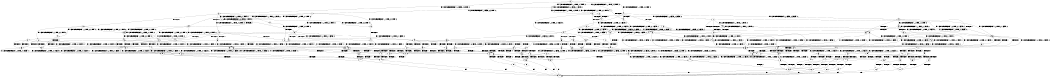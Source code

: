 digraph BCG {
size = "7, 10.5";
center = TRUE;
node [shape = circle];
0 [peripheries = 2];
0 -> 1 [label = "EX !0 !ATOMIC_EXCH_BRANCH (1, +1, TRUE, +0, 2, TRUE) !:0:"];
0 -> 2 [label = "EX !1 !ATOMIC_EXCH_BRANCH (1, +0, TRUE, +0, 1, TRUE) !:0:"];
0 -> 3 [label = "EX !2 !ATOMIC_EXCH_BRANCH (1, +0, FALSE, +0, 3, TRUE) !:0:"];
0 -> 4 [label = "EX !0 !ATOMIC_EXCH_BRANCH (1, +1, TRUE, +0, 2, TRUE) !:0:"];
1 -> 5 [label = "TERMINATE !0"];
2 -> 6 [label = "EX !0 !ATOMIC_EXCH_BRANCH (1, +1, TRUE, +0, 2, TRUE) !:0:"];
2 -> 7 [label = "EX !2 !ATOMIC_EXCH_BRANCH (1, +0, FALSE, +0, 3, TRUE) !:0:"];
2 -> 8 [label = "EX !0 !ATOMIC_EXCH_BRANCH (1, +1, TRUE, +0, 2, TRUE) !:0:"];
2 -> 2 [label = "EX !1 !ATOMIC_EXCH_BRANCH (1, +0, TRUE, +0, 1, TRUE) !:0:"];
3 -> 9 [label = "EX !0 !ATOMIC_EXCH_BRANCH (1, +1, TRUE, +0, 2, TRUE) !:0:"];
3 -> 10 [label = "TERMINATE !2"];
3 -> 11 [label = "EX !1 !ATOMIC_EXCH_BRANCH (1, +0, TRUE, +0, 1, TRUE) !:0:"];
3 -> 12 [label = "EX !0 !ATOMIC_EXCH_BRANCH (1, +1, TRUE, +0, 2, TRUE) !:0:"];
4 -> 5 [label = "TERMINATE !0"];
4 -> 13 [label = "TERMINATE !0"];
4 -> 14 [label = "EX !1 !ATOMIC_EXCH_BRANCH (1, +0, TRUE, +0, 1, FALSE) !:0:"];
4 -> 15 [label = "EX !2 !ATOMIC_EXCH_BRANCH (1, +0, FALSE, +0, 3, FALSE) !:0:"];
5 -> 16 [label = "EX !1 !ATOMIC_EXCH_BRANCH (1, +0, TRUE, +0, 1, FALSE) !:1:"];
6 -> 17 [label = "TERMINATE !0"];
7 -> 18 [label = "EX !0 !ATOMIC_EXCH_BRANCH (1, +1, TRUE, +0, 2, TRUE) !:0:"];
7 -> 19 [label = "TERMINATE !2"];
7 -> 20 [label = "EX !0 !ATOMIC_EXCH_BRANCH (1, +1, TRUE, +0, 2, TRUE) !:0:"];
7 -> 11 [label = "EX !1 !ATOMIC_EXCH_BRANCH (1, +0, TRUE, +0, 1, TRUE) !:0:"];
8 -> 17 [label = "TERMINATE !0"];
8 -> 21 [label = "TERMINATE !0"];
8 -> 22 [label = "EX !2 !ATOMIC_EXCH_BRANCH (1, +0, FALSE, +0, 3, FALSE) !:0:"];
8 -> 14 [label = "EX !1 !ATOMIC_EXCH_BRANCH (1, +0, TRUE, +0, 1, FALSE) !:0:"];
9 -> 23 [label = "TERMINATE !0"];
10 -> 24 [label = "EX !0 !ATOMIC_EXCH_BRANCH (1, +1, TRUE, +0, 2, TRUE) !:0:"];
10 -> 25 [label = "EX !1 !ATOMIC_EXCH_BRANCH (1, +0, TRUE, +0, 1, TRUE) !:0:"];
10 -> 26 [label = "EX !0 !ATOMIC_EXCH_BRANCH (1, +1, TRUE, +0, 2, TRUE) !:0:"];
11 -> 18 [label = "EX !0 !ATOMIC_EXCH_BRANCH (1, +1, TRUE, +0, 2, TRUE) !:0:"];
11 -> 19 [label = "TERMINATE !2"];
11 -> 20 [label = "EX !0 !ATOMIC_EXCH_BRANCH (1, +1, TRUE, +0, 2, TRUE) !:0:"];
11 -> 11 [label = "EX !1 !ATOMIC_EXCH_BRANCH (1, +0, TRUE, +0, 1, TRUE) !:0:"];
12 -> 23 [label = "TERMINATE !0"];
12 -> 27 [label = "TERMINATE !2"];
12 -> 28 [label = "TERMINATE !0"];
12 -> 29 [label = "EX !1 !ATOMIC_EXCH_BRANCH (1, +0, TRUE, +0, 1, FALSE) !:0:"];
13 -> 16 [label = "EX !1 !ATOMIC_EXCH_BRANCH (1, +0, TRUE, +0, 1, FALSE) !:1:"];
13 -> 30 [label = "EX !1 !ATOMIC_EXCH_BRANCH (1, +0, TRUE, +0, 1, FALSE) !:1:"];
13 -> 31 [label = "EX !2 !ATOMIC_EXCH_BRANCH (1, +0, FALSE, +0, 3, FALSE) !:1:"];
14 -> 32 [label = "TERMINATE !0"];
14 -> 33 [label = "TERMINATE !1"];
14 -> 34 [label = "TERMINATE !0"];
14 -> 35 [label = "EX !2 !ATOMIC_EXCH_BRANCH (1, +0, FALSE, +0, 3, TRUE) !:0:"];
15 -> 36 [label = "TERMINATE !0"];
15 -> 37 [label = "TERMINATE !0"];
15 -> 38 [label = "EX !1 !ATOMIC_EXCH_BRANCH (1, +0, TRUE, +0, 1, FALSE) !:0:"];
15 -> 39 [label = "EX !2 !ATOMIC_EXCH_BRANCH (1, +1, TRUE, +1, 2, TRUE) !:0:"];
16 -> 40 [label = "TERMINATE !1"];
17 -> 16 [label = "EX !1 !ATOMIC_EXCH_BRANCH (1, +0, TRUE, +0, 1, FALSE) !:1:"];
18 -> 41 [label = "TERMINATE !0"];
19 -> 42 [label = "EX !0 !ATOMIC_EXCH_BRANCH (1, +1, TRUE, +0, 2, TRUE) !:0:"];
19 -> 43 [label = "EX !0 !ATOMIC_EXCH_BRANCH (1, +1, TRUE, +0, 2, TRUE) !:0:"];
19 -> 25 [label = "EX !1 !ATOMIC_EXCH_BRANCH (1, +0, TRUE, +0, 1, TRUE) !:0:"];
20 -> 41 [label = "TERMINATE !0"];
20 -> 44 [label = "TERMINATE !2"];
20 -> 45 [label = "TERMINATE !0"];
20 -> 29 [label = "EX !1 !ATOMIC_EXCH_BRANCH (1, +0, TRUE, +0, 1, FALSE) !:0:"];
21 -> 16 [label = "EX !1 !ATOMIC_EXCH_BRANCH (1, +0, TRUE, +0, 1, FALSE) !:1:"];
21 -> 46 [label = "EX !2 !ATOMIC_EXCH_BRANCH (1, +0, FALSE, +0, 3, FALSE) !:1:"];
21 -> 30 [label = "EX !1 !ATOMIC_EXCH_BRANCH (1, +0, TRUE, +0, 1, FALSE) !:1:"];
22 -> 47 [label = "TERMINATE !0"];
22 -> 48 [label = "TERMINATE !0"];
22 -> 49 [label = "EX !2 !ATOMIC_EXCH_BRANCH (1, +1, TRUE, +1, 2, TRUE) !:0:"];
22 -> 38 [label = "EX !1 !ATOMIC_EXCH_BRANCH (1, +0, TRUE, +0, 1, FALSE) !:0:"];
23 -> 50 [label = "EX !1 !ATOMIC_EXCH_BRANCH (1, +0, TRUE, +0, 1, FALSE) !:1:"];
24 -> 51 [label = "TERMINATE !0"];
25 -> 42 [label = "EX !0 !ATOMIC_EXCH_BRANCH (1, +1, TRUE, +0, 2, TRUE) !:0:"];
25 -> 43 [label = "EX !0 !ATOMIC_EXCH_BRANCH (1, +1, TRUE, +0, 2, TRUE) !:0:"];
25 -> 25 [label = "EX !1 !ATOMIC_EXCH_BRANCH (1, +0, TRUE, +0, 1, TRUE) !:0:"];
26 -> 51 [label = "TERMINATE !0"];
26 -> 52 [label = "TERMINATE !0"];
26 -> 53 [label = "EX !1 !ATOMIC_EXCH_BRANCH (1, +0, TRUE, +0, 1, FALSE) !:0:"];
27 -> 51 [label = "TERMINATE !0"];
27 -> 52 [label = "TERMINATE !0"];
27 -> 53 [label = "EX !1 !ATOMIC_EXCH_BRANCH (1, +0, TRUE, +0, 1, FALSE) !:0:"];
28 -> 50 [label = "EX !1 !ATOMIC_EXCH_BRANCH (1, +0, TRUE, +0, 1, FALSE) !:1:"];
28 -> 54 [label = "TERMINATE !2"];
28 -> 55 [label = "EX !1 !ATOMIC_EXCH_BRANCH (1, +0, TRUE, +0, 1, FALSE) !:1:"];
29 -> 56 [label = "TERMINATE !0"];
29 -> 57 [label = "TERMINATE !1"];
29 -> 58 [label = "TERMINATE !2"];
29 -> 59 [label = "TERMINATE !0"];
30 -> 40 [label = "TERMINATE !1"];
30 -> 60 [label = "TERMINATE !1"];
30 -> 61 [label = "EX !2 !ATOMIC_EXCH_BRANCH (1, +0, FALSE, +0, 3, TRUE) !:1:"];
31 -> 62 [label = "EX !1 !ATOMIC_EXCH_BRANCH (1, +0, TRUE, +0, 1, FALSE) !:1:"];
31 -> 63 [label = "EX !1 !ATOMIC_EXCH_BRANCH (1, +0, TRUE, +0, 1, FALSE) !:1:"];
31 -> 64 [label = "EX !2 !ATOMIC_EXCH_BRANCH (1, +1, TRUE, +1, 2, TRUE) !:1:"];
32 -> 40 [label = "TERMINATE !1"];
33 -> 65 [label = "TERMINATE !0"];
33 -> 66 [label = "TERMINATE !0"];
33 -> 67 [label = "EX !2 !ATOMIC_EXCH_BRANCH (1, +0, FALSE, +0, 3, TRUE) !:0:"];
34 -> 40 [label = "TERMINATE !1"];
34 -> 60 [label = "TERMINATE !1"];
34 -> 61 [label = "EX !2 !ATOMIC_EXCH_BRANCH (1, +0, FALSE, +0, 3, TRUE) !:1:"];
35 -> 56 [label = "TERMINATE !0"];
35 -> 57 [label = "TERMINATE !1"];
35 -> 58 [label = "TERMINATE !2"];
35 -> 59 [label = "TERMINATE !0"];
36 -> 62 [label = "EX !1 !ATOMIC_EXCH_BRANCH (1, +0, TRUE, +0, 1, FALSE) !:1:"];
37 -> 62 [label = "EX !1 !ATOMIC_EXCH_BRANCH (1, +0, TRUE, +0, 1, FALSE) !:1:"];
37 -> 63 [label = "EX !1 !ATOMIC_EXCH_BRANCH (1, +0, TRUE, +0, 1, FALSE) !:1:"];
37 -> 64 [label = "EX !2 !ATOMIC_EXCH_BRANCH (1, +1, TRUE, +1, 2, TRUE) !:1:"];
38 -> 68 [label = "TERMINATE !0"];
38 -> 69 [label = "TERMINATE !1"];
38 -> 70 [label = "TERMINATE !0"];
38 -> 71 [label = "EX !2 !ATOMIC_EXCH_BRANCH (1, +1, TRUE, +1, 2, FALSE) !:0:"];
39 -> 36 [label = "TERMINATE !0"];
39 -> 37 [label = "TERMINATE !0"];
39 -> 38 [label = "EX !1 !ATOMIC_EXCH_BRANCH (1, +0, TRUE, +0, 1, FALSE) !:0:"];
39 -> 39 [label = "EX !2 !ATOMIC_EXCH_BRANCH (1, +1, TRUE, +1, 2, TRUE) !:0:"];
40 -> 72 [label = "EX !2 !ATOMIC_EXCH_BRANCH (1, +0, FALSE, +0, 3, TRUE) !:2:"];
41 -> 50 [label = "EX !1 !ATOMIC_EXCH_BRANCH (1, +0, TRUE, +0, 1, FALSE) !:1:"];
42 -> 73 [label = "TERMINATE !0"];
43 -> 73 [label = "TERMINATE !0"];
43 -> 74 [label = "TERMINATE !0"];
43 -> 53 [label = "EX !1 !ATOMIC_EXCH_BRANCH (1, +0, TRUE, +0, 1, FALSE) !:0:"];
44 -> 73 [label = "TERMINATE !0"];
44 -> 74 [label = "TERMINATE !0"];
44 -> 53 [label = "EX !1 !ATOMIC_EXCH_BRANCH (1, +0, TRUE, +0, 1, FALSE) !:0:"];
45 -> 50 [label = "EX !1 !ATOMIC_EXCH_BRANCH (1, +0, TRUE, +0, 1, FALSE) !:1:"];
45 -> 75 [label = "TERMINATE !2"];
45 -> 55 [label = "EX !1 !ATOMIC_EXCH_BRANCH (1, +0, TRUE, +0, 1, FALSE) !:1:"];
46 -> 62 [label = "EX !1 !ATOMIC_EXCH_BRANCH (1, +0, TRUE, +0, 1, FALSE) !:1:"];
46 -> 76 [label = "EX !2 !ATOMIC_EXCH_BRANCH (1, +1, TRUE, +1, 2, TRUE) !:1:"];
46 -> 63 [label = "EX !1 !ATOMIC_EXCH_BRANCH (1, +0, TRUE, +0, 1, FALSE) !:1:"];
47 -> 62 [label = "EX !1 !ATOMIC_EXCH_BRANCH (1, +0, TRUE, +0, 1, FALSE) !:1:"];
48 -> 62 [label = "EX !1 !ATOMIC_EXCH_BRANCH (1, +0, TRUE, +0, 1, FALSE) !:1:"];
48 -> 76 [label = "EX !2 !ATOMIC_EXCH_BRANCH (1, +1, TRUE, +1, 2, TRUE) !:1:"];
48 -> 63 [label = "EX !1 !ATOMIC_EXCH_BRANCH (1, +0, TRUE, +0, 1, FALSE) !:1:"];
49 -> 47 [label = "TERMINATE !0"];
49 -> 48 [label = "TERMINATE !0"];
49 -> 49 [label = "EX !2 !ATOMIC_EXCH_BRANCH (1, +1, TRUE, +1, 2, TRUE) !:0:"];
49 -> 38 [label = "EX !1 !ATOMIC_EXCH_BRANCH (1, +0, TRUE, +0, 1, FALSE) !:0:"];
50 -> 77 [label = "TERMINATE !2"];
51 -> 78 [label = "EX !1 !ATOMIC_EXCH_BRANCH (1, +0, TRUE, +0, 1, FALSE) !:1:"];
52 -> 78 [label = "EX !1 !ATOMIC_EXCH_BRANCH (1, +0, TRUE, +0, 1, FALSE) !:1:"];
52 -> 79 [label = "EX !1 !ATOMIC_EXCH_BRANCH (1, +0, TRUE, +0, 1, FALSE) !:1:"];
53 -> 80 [label = "TERMINATE !0"];
53 -> 81 [label = "TERMINATE !1"];
53 -> 82 [label = "TERMINATE !0"];
54 -> 78 [label = "EX !1 !ATOMIC_EXCH_BRANCH (1, +0, TRUE, +0, 1, FALSE) !:1:"];
54 -> 79 [label = "EX !1 !ATOMIC_EXCH_BRANCH (1, +0, TRUE, +0, 1, FALSE) !:1:"];
55 -> 77 [label = "TERMINATE !2"];
55 -> 83 [label = "TERMINATE !1"];
55 -> 84 [label = "TERMINATE !2"];
56 -> 77 [label = "TERMINATE !2"];
57 -> 85 [label = "TERMINATE !0"];
57 -> 81 [label = "TERMINATE !2"];
57 -> 86 [label = "TERMINATE !0"];
58 -> 80 [label = "TERMINATE !0"];
58 -> 81 [label = "TERMINATE !1"];
58 -> 82 [label = "TERMINATE !0"];
59 -> 77 [label = "TERMINATE !2"];
59 -> 83 [label = "TERMINATE !1"];
59 -> 84 [label = "TERMINATE !2"];
60 -> 72 [label = "EX !2 !ATOMIC_EXCH_BRANCH (1, +0, FALSE, +0, 3, TRUE) !:2:"];
60 -> 87 [label = "EX !2 !ATOMIC_EXCH_BRANCH (1, +0, FALSE, +0, 3, TRUE) !:2:"];
61 -> 77 [label = "TERMINATE !2"];
61 -> 83 [label = "TERMINATE !1"];
61 -> 84 [label = "TERMINATE !2"];
62 -> 88 [label = "TERMINATE !1"];
63 -> 88 [label = "TERMINATE !1"];
63 -> 89 [label = "TERMINATE !1"];
63 -> 90 [label = "EX !2 !ATOMIC_EXCH_BRANCH (1, +1, TRUE, +1, 2, FALSE) !:1:"];
64 -> 62 [label = "EX !1 !ATOMIC_EXCH_BRANCH (1, +0, TRUE, +0, 1, FALSE) !:1:"];
64 -> 63 [label = "EX !1 !ATOMIC_EXCH_BRANCH (1, +0, TRUE, +0, 1, FALSE) !:1:"];
64 -> 64 [label = "EX !2 !ATOMIC_EXCH_BRANCH (1, +1, TRUE, +1, 2, TRUE) !:1:"];
65 -> 72 [label = "EX !2 !ATOMIC_EXCH_BRANCH (1, +0, FALSE, +0, 3, TRUE) !:2:"];
66 -> 72 [label = "EX !2 !ATOMIC_EXCH_BRANCH (1, +0, FALSE, +0, 3, TRUE) !:2:"];
66 -> 87 [label = "EX !2 !ATOMIC_EXCH_BRANCH (1, +0, FALSE, +0, 3, TRUE) !:2:"];
67 -> 85 [label = "TERMINATE !0"];
67 -> 81 [label = "TERMINATE !2"];
67 -> 86 [label = "TERMINATE !0"];
68 -> 88 [label = "TERMINATE !1"];
69 -> 91 [label = "TERMINATE !0"];
69 -> 92 [label = "TERMINATE !0"];
69 -> 93 [label = "EX !2 !ATOMIC_EXCH_BRANCH (1, +1, TRUE, +1, 2, FALSE) !:0:"];
70 -> 88 [label = "TERMINATE !1"];
70 -> 89 [label = "TERMINATE !1"];
70 -> 90 [label = "EX !2 !ATOMIC_EXCH_BRANCH (1, +1, TRUE, +1, 2, FALSE) !:1:"];
71 -> 94 [label = "TERMINATE !0"];
71 -> 95 [label = "TERMINATE !1"];
71 -> 96 [label = "TERMINATE !2"];
71 -> 97 [label = "TERMINATE !0"];
72 -> 98 [label = "TERMINATE !2"];
73 -> 78 [label = "EX !1 !ATOMIC_EXCH_BRANCH (1, +0, TRUE, +0, 1, FALSE) !:1:"];
74 -> 78 [label = "EX !1 !ATOMIC_EXCH_BRANCH (1, +0, TRUE, +0, 1, FALSE) !:1:"];
74 -> 79 [label = "EX !1 !ATOMIC_EXCH_BRANCH (1, +0, TRUE, +0, 1, FALSE) !:1:"];
75 -> 78 [label = "EX !1 !ATOMIC_EXCH_BRANCH (1, +0, TRUE, +0, 1, FALSE) !:1:"];
75 -> 79 [label = "EX !1 !ATOMIC_EXCH_BRANCH (1, +0, TRUE, +0, 1, FALSE) !:1:"];
76 -> 62 [label = "EX !1 !ATOMIC_EXCH_BRANCH (1, +0, TRUE, +0, 1, FALSE) !:1:"];
76 -> 76 [label = "EX !2 !ATOMIC_EXCH_BRANCH (1, +1, TRUE, +1, 2, TRUE) !:1:"];
76 -> 63 [label = "EX !1 !ATOMIC_EXCH_BRANCH (1, +0, TRUE, +0, 1, FALSE) !:1:"];
77 -> 99 [label = "TERMINATE !1"];
78 -> 99 [label = "TERMINATE !1"];
79 -> 99 [label = "TERMINATE !1"];
79 -> 100 [label = "TERMINATE !1"];
80 -> 99 [label = "TERMINATE !1"];
81 -> 101 [label = "TERMINATE !0"];
81 -> 102 [label = "TERMINATE !0"];
82 -> 99 [label = "TERMINATE !1"];
82 -> 100 [label = "TERMINATE !1"];
83 -> 98 [label = "TERMINATE !2"];
83 -> 103 [label = "TERMINATE !2"];
84 -> 99 [label = "TERMINATE !1"];
84 -> 100 [label = "TERMINATE !1"];
85 -> 98 [label = "TERMINATE !2"];
86 -> 98 [label = "TERMINATE !2"];
86 -> 103 [label = "TERMINATE !2"];
87 -> 98 [label = "TERMINATE !2"];
87 -> 103 [label = "TERMINATE !2"];
88 -> 104 [label = "EX !2 !ATOMIC_EXCH_BRANCH (1, +1, TRUE, +1, 2, FALSE) !:2:"];
89 -> 104 [label = "EX !2 !ATOMIC_EXCH_BRANCH (1, +1, TRUE, +1, 2, FALSE) !:2:"];
89 -> 105 [label = "EX !2 !ATOMIC_EXCH_BRANCH (1, +1, TRUE, +1, 2, FALSE) !:2:"];
90 -> 106 [label = "TERMINATE !2"];
90 -> 107 [label = "TERMINATE !1"];
90 -> 108 [label = "TERMINATE !2"];
91 -> 104 [label = "EX !2 !ATOMIC_EXCH_BRANCH (1, +1, TRUE, +1, 2, FALSE) !:2:"];
92 -> 104 [label = "EX !2 !ATOMIC_EXCH_BRANCH (1, +1, TRUE, +1, 2, FALSE) !:2:"];
92 -> 105 [label = "EX !2 !ATOMIC_EXCH_BRANCH (1, +1, TRUE, +1, 2, FALSE) !:2:"];
93 -> 109 [label = "TERMINATE !0"];
93 -> 110 [label = "TERMINATE !2"];
93 -> 111 [label = "TERMINATE !0"];
94 -> 106 [label = "TERMINATE !2"];
95 -> 109 [label = "TERMINATE !0"];
95 -> 110 [label = "TERMINATE !2"];
95 -> 111 [label = "TERMINATE !0"];
96 -> 112 [label = "TERMINATE !0"];
96 -> 110 [label = "TERMINATE !1"];
96 -> 113 [label = "TERMINATE !0"];
97 -> 106 [label = "TERMINATE !2"];
97 -> 107 [label = "TERMINATE !1"];
97 -> 108 [label = "TERMINATE !2"];
98 -> 114 [label = "exit"];
99 -> 114 [label = "exit"];
100 -> 114 [label = "exit"];
101 -> 114 [label = "exit"];
102 -> 114 [label = "exit"];
103 -> 114 [label = "exit"];
104 -> 115 [label = "TERMINATE !2"];
105 -> 115 [label = "TERMINATE !2"];
105 -> 116 [label = "TERMINATE !2"];
106 -> 117 [label = "TERMINATE !1"];
107 -> 115 [label = "TERMINATE !2"];
107 -> 116 [label = "TERMINATE !2"];
108 -> 117 [label = "TERMINATE !1"];
108 -> 118 [label = "TERMINATE !1"];
109 -> 115 [label = "TERMINATE !2"];
110 -> 119 [label = "TERMINATE !0"];
110 -> 120 [label = "TERMINATE !0"];
111 -> 115 [label = "TERMINATE !2"];
111 -> 116 [label = "TERMINATE !2"];
112 -> 117 [label = "TERMINATE !1"];
113 -> 117 [label = "TERMINATE !1"];
113 -> 118 [label = "TERMINATE !1"];
115 -> 114 [label = "exit"];
116 -> 114 [label = "exit"];
117 -> 114 [label = "exit"];
118 -> 114 [label = "exit"];
119 -> 114 [label = "exit"];
120 -> 114 [label = "exit"];
}
